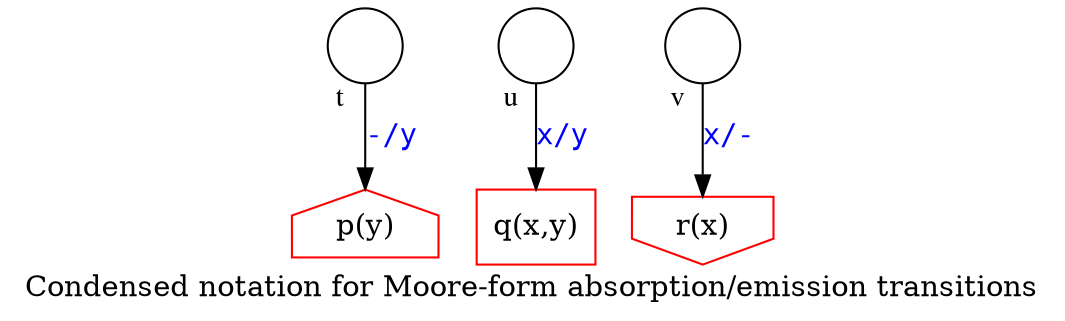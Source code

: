 digraph G {

    S [label="", shape=circle];

    I [label="p(y)", shape=house, color=red];

    W [label="", shape=circle];
    X [label="", shape=circle];

    M [label="q(x,y)", shape=rect, color=red];

    D [label="r(x)", shape=invhouse, color=red];

S->I [label="-/y" taillabel="t" labelangle=300 labeldistance=1.4 fontcolor="blue" labelfontcolor="black" fontname="Courier" labelfontname="Times"];

W->M [label="x/y" taillabel="u" labelangle=300 labeldistance=1.4 fontcolor="blue" labelfontcolor="black" fontname="Courier" labelfontname="Times"];

X->D [label="x/-" taillabel="v" labelangle=300 labeldistance=1.4 fontcolor="blue" labelfontcolor="black" fontname="Courier" labelfontname="Times"];

    label="Condensed notation for Moore-form absorption/emission transitions";
}
